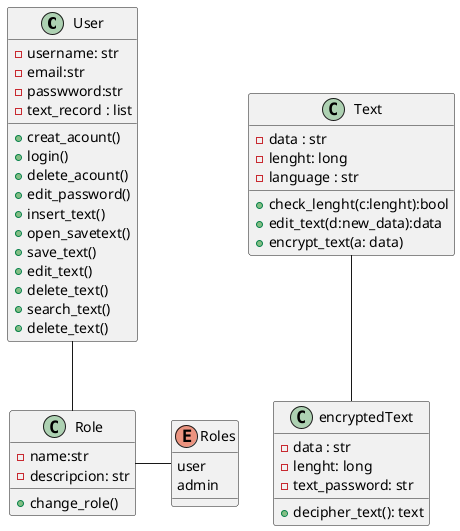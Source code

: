 @startuml ClassDiagram
class User{
    -username: str
    -email:str
    -passwword:str
    -text_record : list
    +creat_acount()
    +login()
    +delete_acount()
    +edit_password()
    +insert_text()
    +open_savetext()
    +save_text()
    +edit_text()
    +delete_text()
    +search_text()
    +delete_text()
    
}
class Role{
    -name:str
    -descripcion: str
    +change_role()
}
enum Roles{
    user
    admin
}
class Text{
    -data : str
    -lenght: long
    -language : str
    +check_lenght(c:lenght):bool
    +edit_text(d:new_data):data
    +encrypt_text(a: data)
}
class encryptedText{
    -data : str
    -lenght: long
    -text_password: str
    +decipher_text(): text
}

User -- Role
Role - Roles
Text -- encryptedText
@enduml